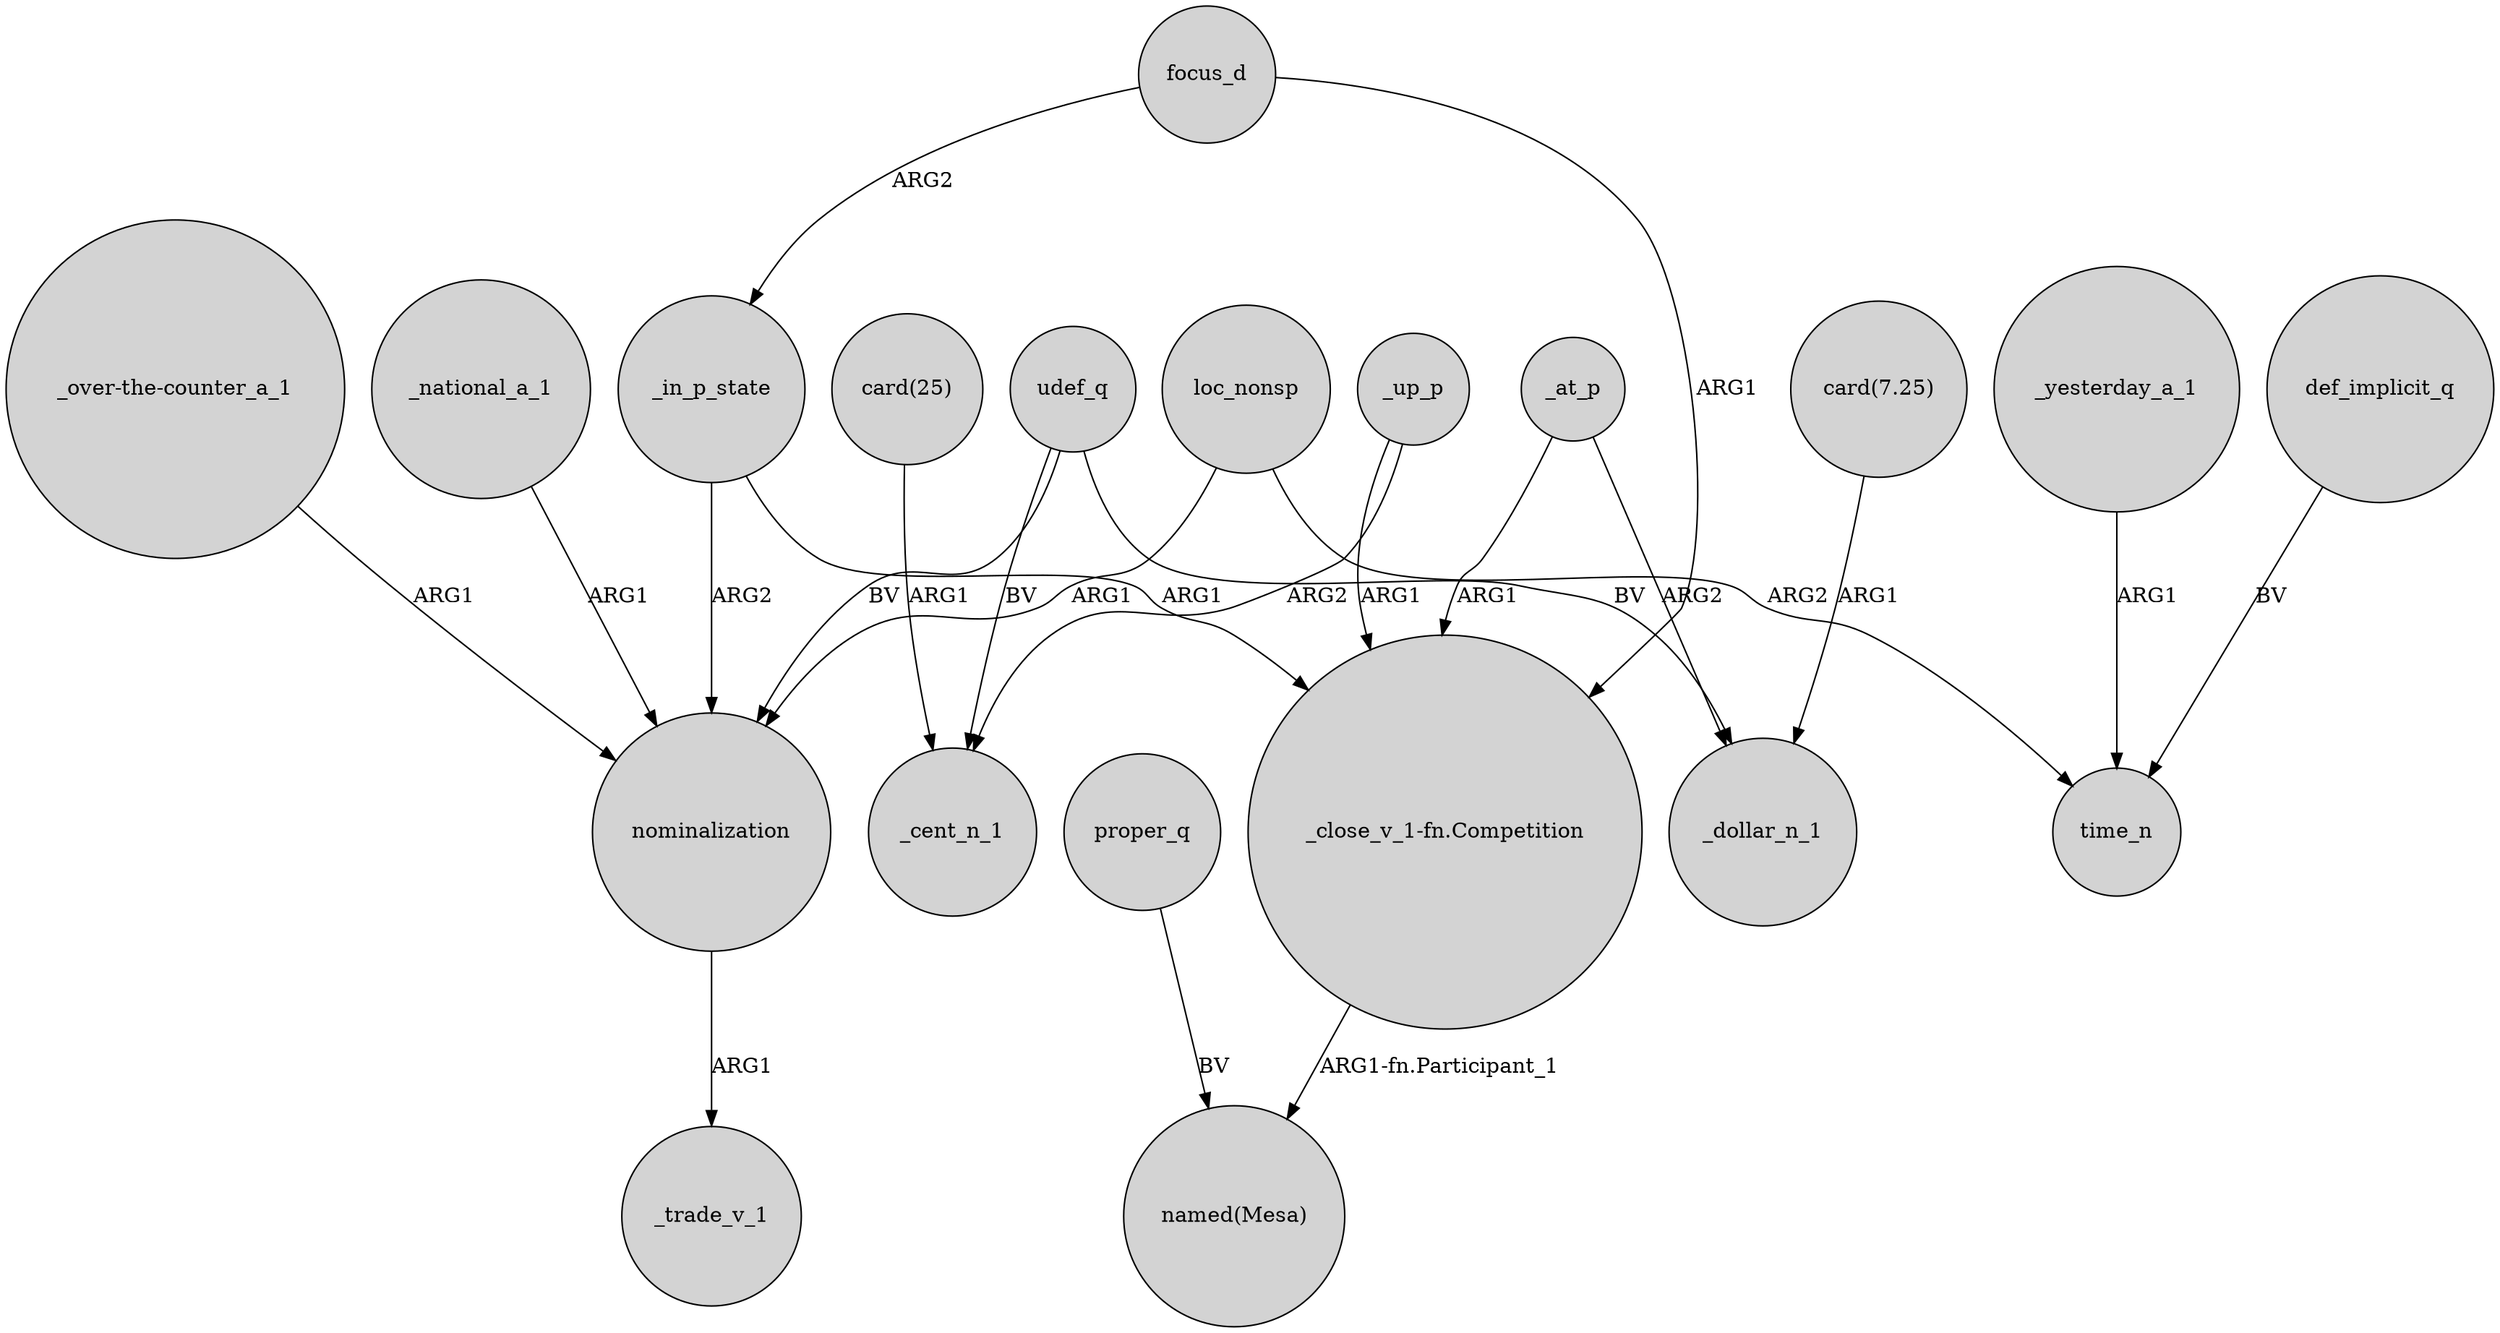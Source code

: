 digraph {
	node [shape=circle style=filled]
	_in_p_state -> nominalization [label=ARG2]
	focus_d -> _in_p_state [label=ARG2]
	_at_p -> "_close_v_1-fn.Competition" [label=ARG1]
	"_over-the-counter_a_1" -> nominalization [label=ARG1]
	_up_p -> "_close_v_1-fn.Competition" [label=ARG1]
	udef_q -> nominalization [label=BV]
	_yesterday_a_1 -> time_n [label=ARG1]
	_up_p -> _cent_n_1 [label=ARG2]
	loc_nonsp -> nominalization [label=ARG1]
	udef_q -> _cent_n_1 [label=BV]
	focus_d -> "_close_v_1-fn.Competition" [label=ARG1]
	_at_p -> _dollar_n_1 [label=ARG2]
	_in_p_state -> "_close_v_1-fn.Competition" [label=ARG1]
	udef_q -> _dollar_n_1 [label=BV]
	"card(7.25)" -> _dollar_n_1 [label=ARG1]
	"_close_v_1-fn.Competition" -> "named(Mesa)" [label="ARG1-fn.Participant_1"]
	"card(25)" -> _cent_n_1 [label=ARG1]
	loc_nonsp -> time_n [label=ARG2]
	proper_q -> "named(Mesa)" [label=BV]
	_national_a_1 -> nominalization [label=ARG1]
	def_implicit_q -> time_n [label=BV]
	nominalization -> _trade_v_1 [label=ARG1]
}
